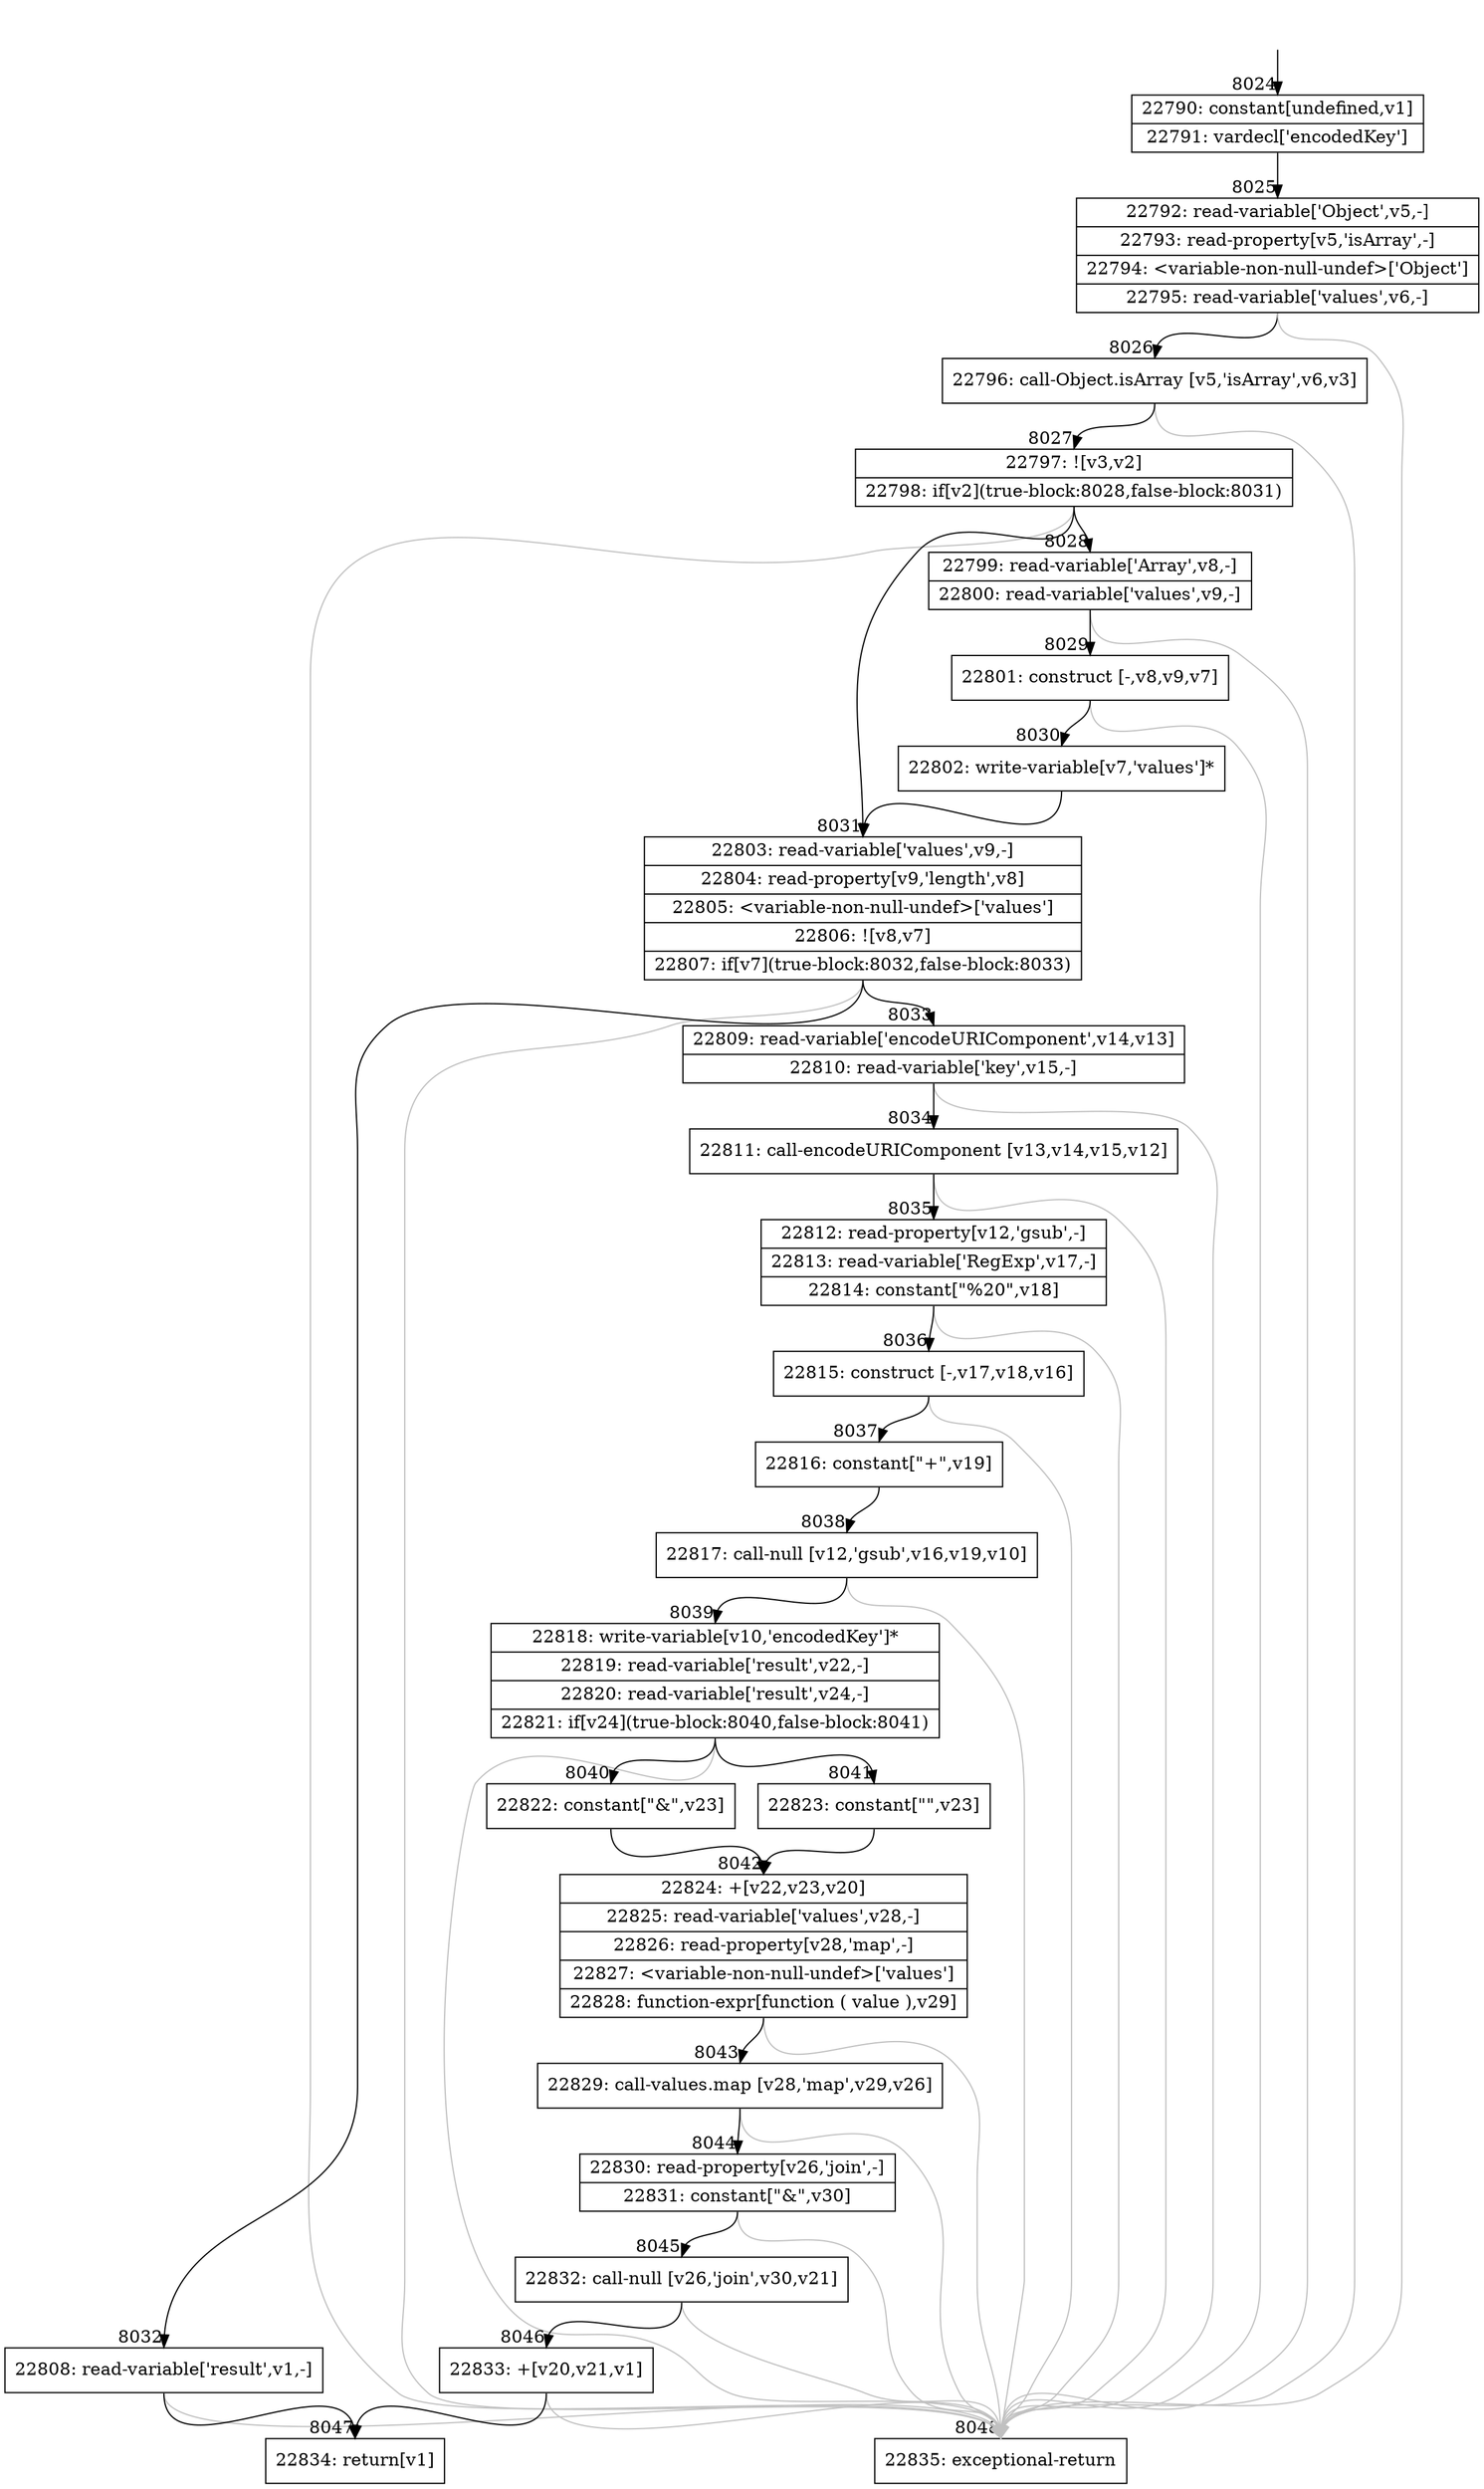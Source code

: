 digraph {
rankdir="TD"
BB_entry594[shape=none,label=""];
BB_entry594 -> BB8024 [tailport=s, headport=n, headlabel="    8024"]
BB8024 [shape=record label="{22790: constant[undefined,v1]|22791: vardecl['encodedKey']}" ] 
BB8024 -> BB8025 [tailport=s, headport=n, headlabel="      8025"]
BB8025 [shape=record label="{22792: read-variable['Object',v5,-]|22793: read-property[v5,'isArray',-]|22794: \<variable-non-null-undef\>['Object']|22795: read-variable['values',v6,-]}" ] 
BB8025 -> BB8026 [tailport=s, headport=n, headlabel="      8026"]
BB8025 -> BB8048 [tailport=s, headport=n, color=gray, headlabel="      8048"]
BB8026 [shape=record label="{22796: call-Object.isArray [v5,'isArray',v6,v3]}" ] 
BB8026 -> BB8027 [tailport=s, headport=n, headlabel="      8027"]
BB8026 -> BB8048 [tailport=s, headport=n, color=gray]
BB8027 [shape=record label="{22797: ![v3,v2]|22798: if[v2](true-block:8028,false-block:8031)}" ] 
BB8027 -> BB8028 [tailport=s, headport=n, headlabel="      8028"]
BB8027 -> BB8031 [tailport=s, headport=n, headlabel="      8031"]
BB8027 -> BB8048 [tailport=s, headport=n, color=gray]
BB8028 [shape=record label="{22799: read-variable['Array',v8,-]|22800: read-variable['values',v9,-]}" ] 
BB8028 -> BB8029 [tailport=s, headport=n, headlabel="      8029"]
BB8028 -> BB8048 [tailport=s, headport=n, color=gray]
BB8029 [shape=record label="{22801: construct [-,v8,v9,v7]}" ] 
BB8029 -> BB8030 [tailport=s, headport=n, headlabel="      8030"]
BB8029 -> BB8048 [tailport=s, headport=n, color=gray]
BB8030 [shape=record label="{22802: write-variable[v7,'values']*}" ] 
BB8030 -> BB8031 [tailport=s, headport=n]
BB8031 [shape=record label="{22803: read-variable['values',v9,-]|22804: read-property[v9,'length',v8]|22805: \<variable-non-null-undef\>['values']|22806: ![v8,v7]|22807: if[v7](true-block:8032,false-block:8033)}" ] 
BB8031 -> BB8032 [tailport=s, headport=n, headlabel="      8032"]
BB8031 -> BB8033 [tailport=s, headport=n, headlabel="      8033"]
BB8031 -> BB8048 [tailport=s, headport=n, color=gray]
BB8032 [shape=record label="{22808: read-variable['result',v1,-]}" ] 
BB8032 -> BB8047 [tailport=s, headport=n, headlabel="      8047"]
BB8032 -> BB8048 [tailport=s, headport=n, color=gray]
BB8033 [shape=record label="{22809: read-variable['encodeURIComponent',v14,v13]|22810: read-variable['key',v15,-]}" ] 
BB8033 -> BB8034 [tailport=s, headport=n, headlabel="      8034"]
BB8033 -> BB8048 [tailport=s, headport=n, color=gray]
BB8034 [shape=record label="{22811: call-encodeURIComponent [v13,v14,v15,v12]}" ] 
BB8034 -> BB8035 [tailport=s, headport=n, headlabel="      8035"]
BB8034 -> BB8048 [tailport=s, headport=n, color=gray]
BB8035 [shape=record label="{22812: read-property[v12,'gsub',-]|22813: read-variable['RegExp',v17,-]|22814: constant[\"%20\",v18]}" ] 
BB8035 -> BB8036 [tailport=s, headport=n, headlabel="      8036"]
BB8035 -> BB8048 [tailport=s, headport=n, color=gray]
BB8036 [shape=record label="{22815: construct [-,v17,v18,v16]}" ] 
BB8036 -> BB8037 [tailport=s, headport=n, headlabel="      8037"]
BB8036 -> BB8048 [tailport=s, headport=n, color=gray]
BB8037 [shape=record label="{22816: constant[\"+\",v19]}" ] 
BB8037 -> BB8038 [tailport=s, headport=n, headlabel="      8038"]
BB8038 [shape=record label="{22817: call-null [v12,'gsub',v16,v19,v10]}" ] 
BB8038 -> BB8039 [tailport=s, headport=n, headlabel="      8039"]
BB8038 -> BB8048 [tailport=s, headport=n, color=gray]
BB8039 [shape=record label="{22818: write-variable[v10,'encodedKey']*|22819: read-variable['result',v22,-]|22820: read-variable['result',v24,-]|22821: if[v24](true-block:8040,false-block:8041)}" ] 
BB8039 -> BB8040 [tailport=s, headport=n, headlabel="      8040"]
BB8039 -> BB8041 [tailport=s, headport=n, headlabel="      8041"]
BB8039 -> BB8048 [tailport=s, headport=n, color=gray]
BB8040 [shape=record label="{22822: constant[\"&\",v23]}" ] 
BB8040 -> BB8042 [tailport=s, headport=n, headlabel="      8042"]
BB8041 [shape=record label="{22823: constant[\"\",v23]}" ] 
BB8041 -> BB8042 [tailport=s, headport=n]
BB8042 [shape=record label="{22824: +[v22,v23,v20]|22825: read-variable['values',v28,-]|22826: read-property[v28,'map',-]|22827: \<variable-non-null-undef\>['values']|22828: function-expr[function ( value ),v29]}" ] 
BB8042 -> BB8043 [tailport=s, headport=n, headlabel="      8043"]
BB8042 -> BB8048 [tailport=s, headport=n, color=gray]
BB8043 [shape=record label="{22829: call-values.map [v28,'map',v29,v26]}" ] 
BB8043 -> BB8044 [tailport=s, headport=n, headlabel="      8044"]
BB8043 -> BB8048 [tailport=s, headport=n, color=gray]
BB8044 [shape=record label="{22830: read-property[v26,'join',-]|22831: constant[\"&\",v30]}" ] 
BB8044 -> BB8045 [tailport=s, headport=n, headlabel="      8045"]
BB8044 -> BB8048 [tailport=s, headport=n, color=gray]
BB8045 [shape=record label="{22832: call-null [v26,'join',v30,v21]}" ] 
BB8045 -> BB8046 [tailport=s, headport=n, headlabel="      8046"]
BB8045 -> BB8048 [tailport=s, headport=n, color=gray]
BB8046 [shape=record label="{22833: +[v20,v21,v1]}" ] 
BB8046 -> BB8047 [tailport=s, headport=n]
BB8046 -> BB8048 [tailport=s, headport=n, color=gray]
BB8047 [shape=record label="{22834: return[v1]}" ] 
BB8048 [shape=record label="{22835: exceptional-return}" ] 
//#$~ 6283
}
